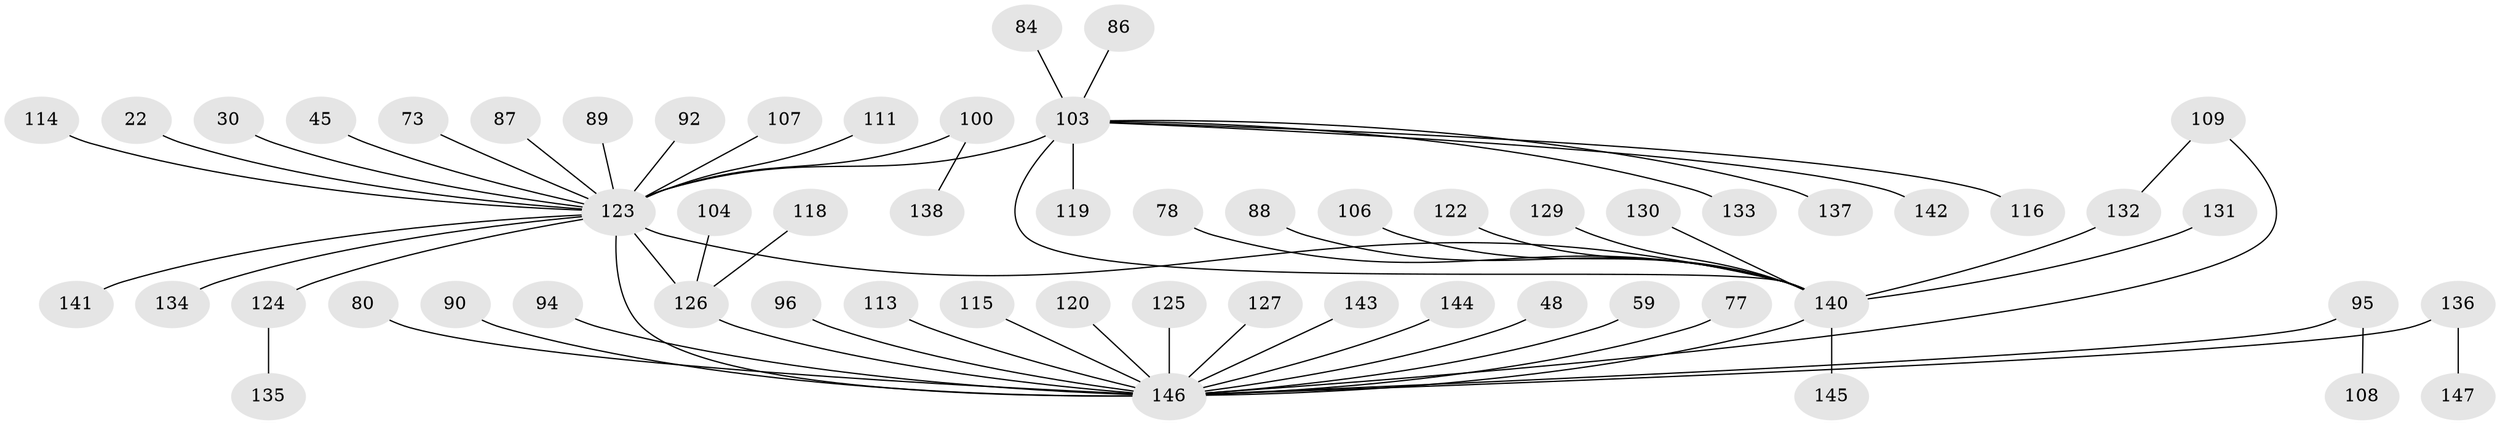 // original degree distribution, {6: 0.02040816326530612, 5: 0.047619047619047616, 4: 0.07482993197278912, 3: 0.16326530612244897, 7: 0.006802721088435374, 2: 0.272108843537415, 8: 0.006802721088435374, 1: 0.40816326530612246}
// Generated by graph-tools (version 1.1) at 2025/45/03/04/25 21:45:25]
// undirected, 58 vertices, 61 edges
graph export_dot {
graph [start="1"]
  node [color=gray90,style=filled];
  22;
  30;
  45;
  48 [super="+46"];
  59;
  73;
  77;
  78 [super="+38"];
  80;
  84;
  86;
  87;
  88;
  89 [super="+70"];
  90;
  92 [super="+65"];
  94;
  95;
  96;
  100;
  103 [super="+15+62+81"];
  104;
  106;
  107;
  108;
  109;
  111;
  113;
  114 [super="+26"];
  115;
  116;
  118 [super="+85"];
  119;
  120;
  122;
  123 [super="+52+35+34+98+121"];
  124 [super="+74"];
  125;
  126 [super="+117+101"];
  127;
  129;
  130;
  131;
  132;
  133 [super="+83"];
  134;
  135;
  136 [super="+79"];
  137;
  138;
  140 [super="+60+68+139+112"];
  141;
  142;
  143;
  144;
  145;
  146 [super="+31+64+43+72+99+128"];
  147;
  22 -- 123;
  30 -- 123;
  45 -- 123;
  48 -- 146;
  59 -- 146;
  73 -- 123;
  77 -- 146;
  78 -- 140;
  80 -- 146;
  84 -- 103;
  86 -- 103;
  87 -- 123;
  88 -- 140;
  89 -- 123;
  90 -- 146;
  92 -- 123;
  94 -- 146;
  95 -- 108;
  95 -- 146;
  96 -- 146;
  100 -- 138;
  100 -- 123;
  103 -- 137;
  103 -- 142;
  103 -- 119;
  103 -- 123 [weight=5];
  103 -- 116;
  103 -- 140;
  103 -- 133;
  104 -- 126;
  106 -- 140;
  107 -- 123;
  109 -- 132;
  109 -- 146;
  111 -- 123;
  113 -- 146;
  114 -- 123;
  115 -- 146;
  118 -- 126;
  120 -- 146;
  122 -- 140;
  123 -- 134;
  123 -- 141;
  123 -- 126;
  123 -- 146 [weight=2];
  123 -- 140 [weight=2];
  123 -- 124;
  124 -- 135;
  125 -- 146;
  126 -- 146 [weight=4];
  127 -- 146;
  129 -- 140;
  130 -- 140;
  131 -- 140;
  132 -- 140;
  136 -- 146;
  136 -- 147;
  140 -- 146 [weight=4];
  140 -- 145;
  143 -- 146;
  144 -- 146;
}
